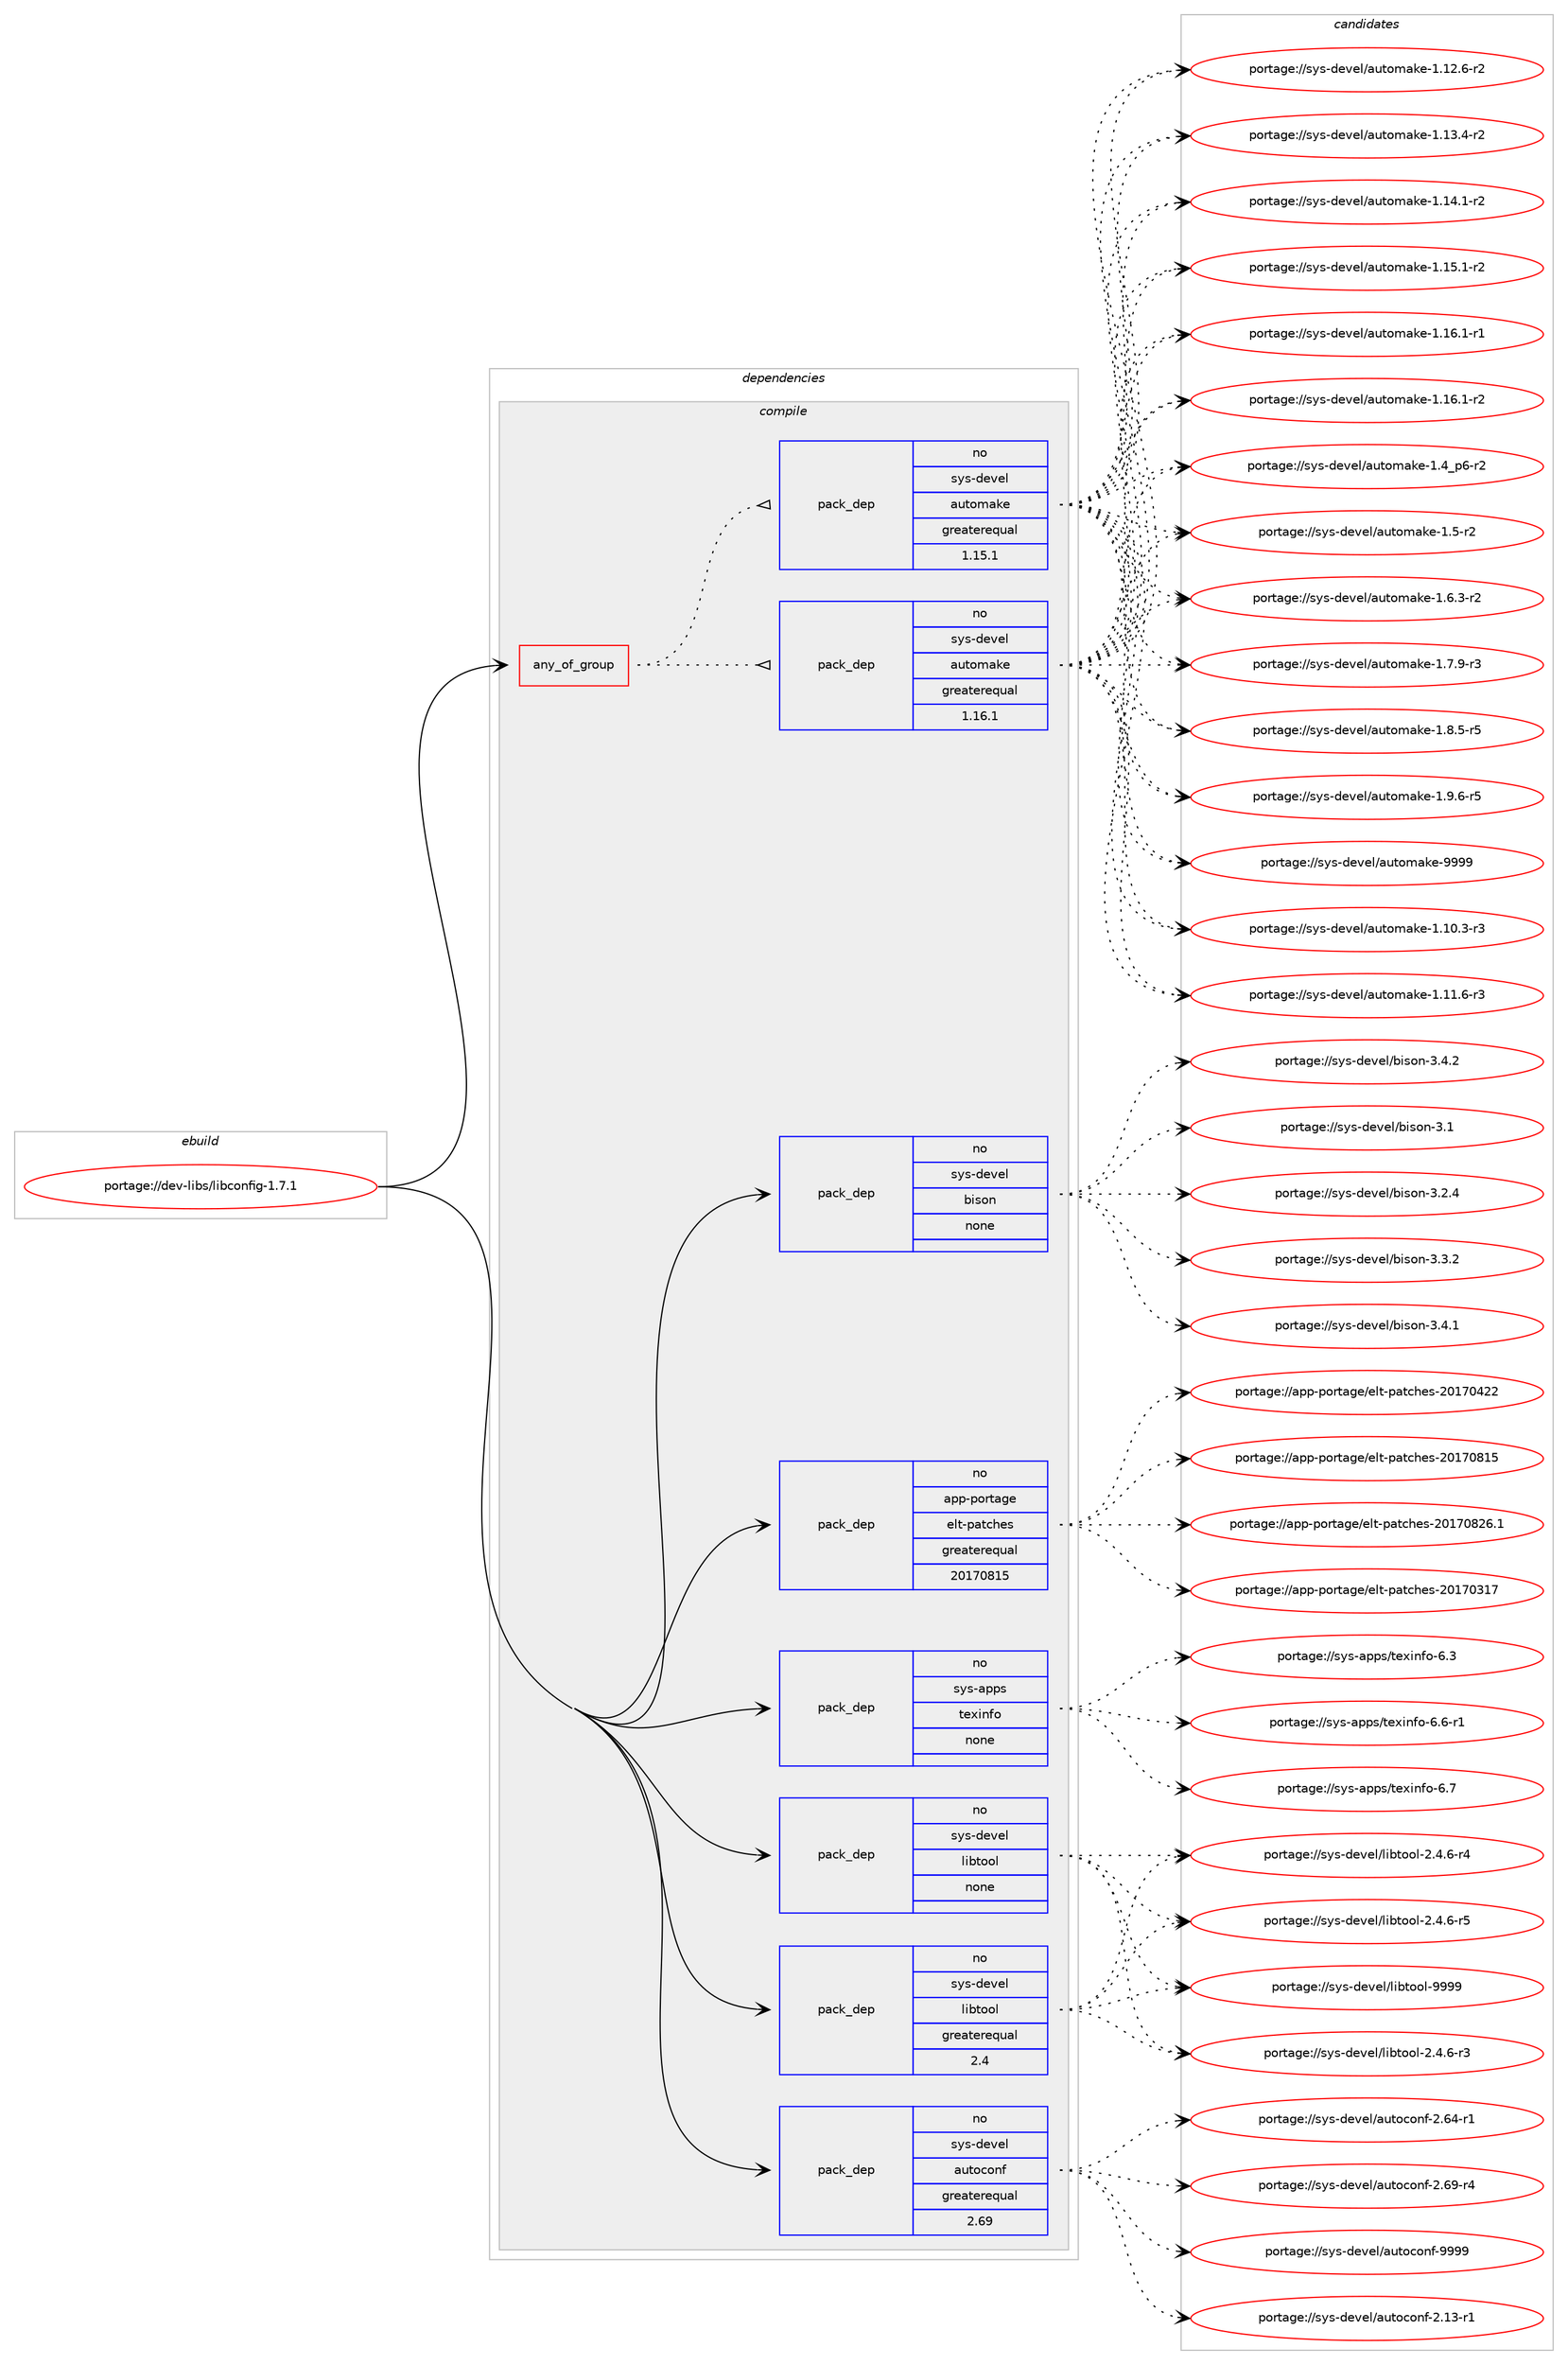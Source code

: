 digraph prolog {

# *************
# Graph options
# *************

newrank=true;
concentrate=true;
compound=true;
graph [rankdir=LR,fontname=Helvetica,fontsize=10,ranksep=1.5];#, ranksep=2.5, nodesep=0.2];
edge  [arrowhead=vee];
node  [fontname=Helvetica,fontsize=10];

# **********
# The ebuild
# **********

subgraph cluster_leftcol {
color=gray;
rank=same;
label=<<i>ebuild</i>>;
id [label="portage://dev-libs/libconfig-1.7.1", color=red, width=4, href="../dev-libs/libconfig-1.7.1.svg"];
}

# ****************
# The dependencies
# ****************

subgraph cluster_midcol {
color=gray;
label=<<i>dependencies</i>>;
subgraph cluster_compile {
fillcolor="#eeeeee";
style=filled;
label=<<i>compile</i>>;
subgraph any2920 {
dependency100119 [label=<<TABLE BORDER="0" CELLBORDER="1" CELLSPACING="0" CELLPADDING="4"><TR><TD CELLPADDING="10">any_of_group</TD></TR></TABLE>>, shape=none, color=red];subgraph pack76223 {
dependency100120 [label=<<TABLE BORDER="0" CELLBORDER="1" CELLSPACING="0" CELLPADDING="4" WIDTH="220"><TR><TD ROWSPAN="6" CELLPADDING="30">pack_dep</TD></TR><TR><TD WIDTH="110">no</TD></TR><TR><TD>sys-devel</TD></TR><TR><TD>automake</TD></TR><TR><TD>greaterequal</TD></TR><TR><TD>1.16.1</TD></TR></TABLE>>, shape=none, color=blue];
}
dependency100119:e -> dependency100120:w [weight=20,style="dotted",arrowhead="oinv"];
subgraph pack76224 {
dependency100121 [label=<<TABLE BORDER="0" CELLBORDER="1" CELLSPACING="0" CELLPADDING="4" WIDTH="220"><TR><TD ROWSPAN="6" CELLPADDING="30">pack_dep</TD></TR><TR><TD WIDTH="110">no</TD></TR><TR><TD>sys-devel</TD></TR><TR><TD>automake</TD></TR><TR><TD>greaterequal</TD></TR><TR><TD>1.15.1</TD></TR></TABLE>>, shape=none, color=blue];
}
dependency100119:e -> dependency100121:w [weight=20,style="dotted",arrowhead="oinv"];
}
id:e -> dependency100119:w [weight=20,style="solid",arrowhead="vee"];
subgraph pack76225 {
dependency100122 [label=<<TABLE BORDER="0" CELLBORDER="1" CELLSPACING="0" CELLPADDING="4" WIDTH="220"><TR><TD ROWSPAN="6" CELLPADDING="30">pack_dep</TD></TR><TR><TD WIDTH="110">no</TD></TR><TR><TD>app-portage</TD></TR><TR><TD>elt-patches</TD></TR><TR><TD>greaterequal</TD></TR><TR><TD>20170815</TD></TR></TABLE>>, shape=none, color=blue];
}
id:e -> dependency100122:w [weight=20,style="solid",arrowhead="vee"];
subgraph pack76226 {
dependency100123 [label=<<TABLE BORDER="0" CELLBORDER="1" CELLSPACING="0" CELLPADDING="4" WIDTH="220"><TR><TD ROWSPAN="6" CELLPADDING="30">pack_dep</TD></TR><TR><TD WIDTH="110">no</TD></TR><TR><TD>sys-apps</TD></TR><TR><TD>texinfo</TD></TR><TR><TD>none</TD></TR><TR><TD></TD></TR></TABLE>>, shape=none, color=blue];
}
id:e -> dependency100123:w [weight=20,style="solid",arrowhead="vee"];
subgraph pack76227 {
dependency100124 [label=<<TABLE BORDER="0" CELLBORDER="1" CELLSPACING="0" CELLPADDING="4" WIDTH="220"><TR><TD ROWSPAN="6" CELLPADDING="30">pack_dep</TD></TR><TR><TD WIDTH="110">no</TD></TR><TR><TD>sys-devel</TD></TR><TR><TD>autoconf</TD></TR><TR><TD>greaterequal</TD></TR><TR><TD>2.69</TD></TR></TABLE>>, shape=none, color=blue];
}
id:e -> dependency100124:w [weight=20,style="solid",arrowhead="vee"];
subgraph pack76228 {
dependency100125 [label=<<TABLE BORDER="0" CELLBORDER="1" CELLSPACING="0" CELLPADDING="4" WIDTH="220"><TR><TD ROWSPAN="6" CELLPADDING="30">pack_dep</TD></TR><TR><TD WIDTH="110">no</TD></TR><TR><TD>sys-devel</TD></TR><TR><TD>bison</TD></TR><TR><TD>none</TD></TR><TR><TD></TD></TR></TABLE>>, shape=none, color=blue];
}
id:e -> dependency100125:w [weight=20,style="solid",arrowhead="vee"];
subgraph pack76229 {
dependency100126 [label=<<TABLE BORDER="0" CELLBORDER="1" CELLSPACING="0" CELLPADDING="4" WIDTH="220"><TR><TD ROWSPAN="6" CELLPADDING="30">pack_dep</TD></TR><TR><TD WIDTH="110">no</TD></TR><TR><TD>sys-devel</TD></TR><TR><TD>libtool</TD></TR><TR><TD>greaterequal</TD></TR><TR><TD>2.4</TD></TR></TABLE>>, shape=none, color=blue];
}
id:e -> dependency100126:w [weight=20,style="solid",arrowhead="vee"];
subgraph pack76230 {
dependency100127 [label=<<TABLE BORDER="0" CELLBORDER="1" CELLSPACING="0" CELLPADDING="4" WIDTH="220"><TR><TD ROWSPAN="6" CELLPADDING="30">pack_dep</TD></TR><TR><TD WIDTH="110">no</TD></TR><TR><TD>sys-devel</TD></TR><TR><TD>libtool</TD></TR><TR><TD>none</TD></TR><TR><TD></TD></TR></TABLE>>, shape=none, color=blue];
}
id:e -> dependency100127:w [weight=20,style="solid",arrowhead="vee"];
}
subgraph cluster_compileandrun {
fillcolor="#eeeeee";
style=filled;
label=<<i>compile and run</i>>;
}
subgraph cluster_run {
fillcolor="#eeeeee";
style=filled;
label=<<i>run</i>>;
}
}

# **************
# The candidates
# **************

subgraph cluster_choices {
rank=same;
color=gray;
label=<<i>candidates</i>>;

subgraph choice76223 {
color=black;
nodesep=1;
choiceportage11512111545100101118101108479711711611110997107101454946494846514511451 [label="portage://sys-devel/automake-1.10.3-r3", color=red, width=4,href="../sys-devel/automake-1.10.3-r3.svg"];
choiceportage11512111545100101118101108479711711611110997107101454946494946544511451 [label="portage://sys-devel/automake-1.11.6-r3", color=red, width=4,href="../sys-devel/automake-1.11.6-r3.svg"];
choiceportage11512111545100101118101108479711711611110997107101454946495046544511450 [label="portage://sys-devel/automake-1.12.6-r2", color=red, width=4,href="../sys-devel/automake-1.12.6-r2.svg"];
choiceportage11512111545100101118101108479711711611110997107101454946495146524511450 [label="portage://sys-devel/automake-1.13.4-r2", color=red, width=4,href="../sys-devel/automake-1.13.4-r2.svg"];
choiceportage11512111545100101118101108479711711611110997107101454946495246494511450 [label="portage://sys-devel/automake-1.14.1-r2", color=red, width=4,href="../sys-devel/automake-1.14.1-r2.svg"];
choiceportage11512111545100101118101108479711711611110997107101454946495346494511450 [label="portage://sys-devel/automake-1.15.1-r2", color=red, width=4,href="../sys-devel/automake-1.15.1-r2.svg"];
choiceportage11512111545100101118101108479711711611110997107101454946495446494511449 [label="portage://sys-devel/automake-1.16.1-r1", color=red, width=4,href="../sys-devel/automake-1.16.1-r1.svg"];
choiceportage11512111545100101118101108479711711611110997107101454946495446494511450 [label="portage://sys-devel/automake-1.16.1-r2", color=red, width=4,href="../sys-devel/automake-1.16.1-r2.svg"];
choiceportage115121115451001011181011084797117116111109971071014549465295112544511450 [label="portage://sys-devel/automake-1.4_p6-r2", color=red, width=4,href="../sys-devel/automake-1.4_p6-r2.svg"];
choiceportage11512111545100101118101108479711711611110997107101454946534511450 [label="portage://sys-devel/automake-1.5-r2", color=red, width=4,href="../sys-devel/automake-1.5-r2.svg"];
choiceportage115121115451001011181011084797117116111109971071014549465446514511450 [label="portage://sys-devel/automake-1.6.3-r2", color=red, width=4,href="../sys-devel/automake-1.6.3-r2.svg"];
choiceportage115121115451001011181011084797117116111109971071014549465546574511451 [label="portage://sys-devel/automake-1.7.9-r3", color=red, width=4,href="../sys-devel/automake-1.7.9-r3.svg"];
choiceportage115121115451001011181011084797117116111109971071014549465646534511453 [label="portage://sys-devel/automake-1.8.5-r5", color=red, width=4,href="../sys-devel/automake-1.8.5-r5.svg"];
choiceportage115121115451001011181011084797117116111109971071014549465746544511453 [label="portage://sys-devel/automake-1.9.6-r5", color=red, width=4,href="../sys-devel/automake-1.9.6-r5.svg"];
choiceportage115121115451001011181011084797117116111109971071014557575757 [label="portage://sys-devel/automake-9999", color=red, width=4,href="../sys-devel/automake-9999.svg"];
dependency100120:e -> choiceportage11512111545100101118101108479711711611110997107101454946494846514511451:w [style=dotted,weight="100"];
dependency100120:e -> choiceportage11512111545100101118101108479711711611110997107101454946494946544511451:w [style=dotted,weight="100"];
dependency100120:e -> choiceportage11512111545100101118101108479711711611110997107101454946495046544511450:w [style=dotted,weight="100"];
dependency100120:e -> choiceportage11512111545100101118101108479711711611110997107101454946495146524511450:w [style=dotted,weight="100"];
dependency100120:e -> choiceportage11512111545100101118101108479711711611110997107101454946495246494511450:w [style=dotted,weight="100"];
dependency100120:e -> choiceportage11512111545100101118101108479711711611110997107101454946495346494511450:w [style=dotted,weight="100"];
dependency100120:e -> choiceportage11512111545100101118101108479711711611110997107101454946495446494511449:w [style=dotted,weight="100"];
dependency100120:e -> choiceportage11512111545100101118101108479711711611110997107101454946495446494511450:w [style=dotted,weight="100"];
dependency100120:e -> choiceportage115121115451001011181011084797117116111109971071014549465295112544511450:w [style=dotted,weight="100"];
dependency100120:e -> choiceportage11512111545100101118101108479711711611110997107101454946534511450:w [style=dotted,weight="100"];
dependency100120:e -> choiceportage115121115451001011181011084797117116111109971071014549465446514511450:w [style=dotted,weight="100"];
dependency100120:e -> choiceportage115121115451001011181011084797117116111109971071014549465546574511451:w [style=dotted,weight="100"];
dependency100120:e -> choiceportage115121115451001011181011084797117116111109971071014549465646534511453:w [style=dotted,weight="100"];
dependency100120:e -> choiceportage115121115451001011181011084797117116111109971071014549465746544511453:w [style=dotted,weight="100"];
dependency100120:e -> choiceportage115121115451001011181011084797117116111109971071014557575757:w [style=dotted,weight="100"];
}
subgraph choice76224 {
color=black;
nodesep=1;
choiceportage11512111545100101118101108479711711611110997107101454946494846514511451 [label="portage://sys-devel/automake-1.10.3-r3", color=red, width=4,href="../sys-devel/automake-1.10.3-r3.svg"];
choiceportage11512111545100101118101108479711711611110997107101454946494946544511451 [label="portage://sys-devel/automake-1.11.6-r3", color=red, width=4,href="../sys-devel/automake-1.11.6-r3.svg"];
choiceportage11512111545100101118101108479711711611110997107101454946495046544511450 [label="portage://sys-devel/automake-1.12.6-r2", color=red, width=4,href="../sys-devel/automake-1.12.6-r2.svg"];
choiceportage11512111545100101118101108479711711611110997107101454946495146524511450 [label="portage://sys-devel/automake-1.13.4-r2", color=red, width=4,href="../sys-devel/automake-1.13.4-r2.svg"];
choiceportage11512111545100101118101108479711711611110997107101454946495246494511450 [label="portage://sys-devel/automake-1.14.1-r2", color=red, width=4,href="../sys-devel/automake-1.14.1-r2.svg"];
choiceportage11512111545100101118101108479711711611110997107101454946495346494511450 [label="portage://sys-devel/automake-1.15.1-r2", color=red, width=4,href="../sys-devel/automake-1.15.1-r2.svg"];
choiceportage11512111545100101118101108479711711611110997107101454946495446494511449 [label="portage://sys-devel/automake-1.16.1-r1", color=red, width=4,href="../sys-devel/automake-1.16.1-r1.svg"];
choiceportage11512111545100101118101108479711711611110997107101454946495446494511450 [label="portage://sys-devel/automake-1.16.1-r2", color=red, width=4,href="../sys-devel/automake-1.16.1-r2.svg"];
choiceportage115121115451001011181011084797117116111109971071014549465295112544511450 [label="portage://sys-devel/automake-1.4_p6-r2", color=red, width=4,href="../sys-devel/automake-1.4_p6-r2.svg"];
choiceportage11512111545100101118101108479711711611110997107101454946534511450 [label="portage://sys-devel/automake-1.5-r2", color=red, width=4,href="../sys-devel/automake-1.5-r2.svg"];
choiceportage115121115451001011181011084797117116111109971071014549465446514511450 [label="portage://sys-devel/automake-1.6.3-r2", color=red, width=4,href="../sys-devel/automake-1.6.3-r2.svg"];
choiceportage115121115451001011181011084797117116111109971071014549465546574511451 [label="portage://sys-devel/automake-1.7.9-r3", color=red, width=4,href="../sys-devel/automake-1.7.9-r3.svg"];
choiceportage115121115451001011181011084797117116111109971071014549465646534511453 [label="portage://sys-devel/automake-1.8.5-r5", color=red, width=4,href="../sys-devel/automake-1.8.5-r5.svg"];
choiceportage115121115451001011181011084797117116111109971071014549465746544511453 [label="portage://sys-devel/automake-1.9.6-r5", color=red, width=4,href="../sys-devel/automake-1.9.6-r5.svg"];
choiceportage115121115451001011181011084797117116111109971071014557575757 [label="portage://sys-devel/automake-9999", color=red, width=4,href="../sys-devel/automake-9999.svg"];
dependency100121:e -> choiceportage11512111545100101118101108479711711611110997107101454946494846514511451:w [style=dotted,weight="100"];
dependency100121:e -> choiceportage11512111545100101118101108479711711611110997107101454946494946544511451:w [style=dotted,weight="100"];
dependency100121:e -> choiceportage11512111545100101118101108479711711611110997107101454946495046544511450:w [style=dotted,weight="100"];
dependency100121:e -> choiceportage11512111545100101118101108479711711611110997107101454946495146524511450:w [style=dotted,weight="100"];
dependency100121:e -> choiceportage11512111545100101118101108479711711611110997107101454946495246494511450:w [style=dotted,weight="100"];
dependency100121:e -> choiceportage11512111545100101118101108479711711611110997107101454946495346494511450:w [style=dotted,weight="100"];
dependency100121:e -> choiceportage11512111545100101118101108479711711611110997107101454946495446494511449:w [style=dotted,weight="100"];
dependency100121:e -> choiceportage11512111545100101118101108479711711611110997107101454946495446494511450:w [style=dotted,weight="100"];
dependency100121:e -> choiceportage115121115451001011181011084797117116111109971071014549465295112544511450:w [style=dotted,weight="100"];
dependency100121:e -> choiceportage11512111545100101118101108479711711611110997107101454946534511450:w [style=dotted,weight="100"];
dependency100121:e -> choiceportage115121115451001011181011084797117116111109971071014549465446514511450:w [style=dotted,weight="100"];
dependency100121:e -> choiceportage115121115451001011181011084797117116111109971071014549465546574511451:w [style=dotted,weight="100"];
dependency100121:e -> choiceportage115121115451001011181011084797117116111109971071014549465646534511453:w [style=dotted,weight="100"];
dependency100121:e -> choiceportage115121115451001011181011084797117116111109971071014549465746544511453:w [style=dotted,weight="100"];
dependency100121:e -> choiceportage115121115451001011181011084797117116111109971071014557575757:w [style=dotted,weight="100"];
}
subgraph choice76225 {
color=black;
nodesep=1;
choiceportage97112112451121111141169710310147101108116451129711699104101115455048495548514955 [label="portage://app-portage/elt-patches-20170317", color=red, width=4,href="../app-portage/elt-patches-20170317.svg"];
choiceportage97112112451121111141169710310147101108116451129711699104101115455048495548525050 [label="portage://app-portage/elt-patches-20170422", color=red, width=4,href="../app-portage/elt-patches-20170422.svg"];
choiceportage97112112451121111141169710310147101108116451129711699104101115455048495548564953 [label="portage://app-portage/elt-patches-20170815", color=red, width=4,href="../app-portage/elt-patches-20170815.svg"];
choiceportage971121124511211111411697103101471011081164511297116991041011154550484955485650544649 [label="portage://app-portage/elt-patches-20170826.1", color=red, width=4,href="../app-portage/elt-patches-20170826.1.svg"];
dependency100122:e -> choiceportage97112112451121111141169710310147101108116451129711699104101115455048495548514955:w [style=dotted,weight="100"];
dependency100122:e -> choiceportage97112112451121111141169710310147101108116451129711699104101115455048495548525050:w [style=dotted,weight="100"];
dependency100122:e -> choiceportage97112112451121111141169710310147101108116451129711699104101115455048495548564953:w [style=dotted,weight="100"];
dependency100122:e -> choiceportage971121124511211111411697103101471011081164511297116991041011154550484955485650544649:w [style=dotted,weight="100"];
}
subgraph choice76226 {
color=black;
nodesep=1;
choiceportage11512111545971121121154711610112010511010211145544651 [label="portage://sys-apps/texinfo-6.3", color=red, width=4,href="../sys-apps/texinfo-6.3.svg"];
choiceportage115121115459711211211547116101120105110102111455446544511449 [label="portage://sys-apps/texinfo-6.6-r1", color=red, width=4,href="../sys-apps/texinfo-6.6-r1.svg"];
choiceportage11512111545971121121154711610112010511010211145544655 [label="portage://sys-apps/texinfo-6.7", color=red, width=4,href="../sys-apps/texinfo-6.7.svg"];
dependency100123:e -> choiceportage11512111545971121121154711610112010511010211145544651:w [style=dotted,weight="100"];
dependency100123:e -> choiceportage115121115459711211211547116101120105110102111455446544511449:w [style=dotted,weight="100"];
dependency100123:e -> choiceportage11512111545971121121154711610112010511010211145544655:w [style=dotted,weight="100"];
}
subgraph choice76227 {
color=black;
nodesep=1;
choiceportage1151211154510010111810110847971171161119911111010245504649514511449 [label="portage://sys-devel/autoconf-2.13-r1", color=red, width=4,href="../sys-devel/autoconf-2.13-r1.svg"];
choiceportage1151211154510010111810110847971171161119911111010245504654524511449 [label="portage://sys-devel/autoconf-2.64-r1", color=red, width=4,href="../sys-devel/autoconf-2.64-r1.svg"];
choiceportage1151211154510010111810110847971171161119911111010245504654574511452 [label="portage://sys-devel/autoconf-2.69-r4", color=red, width=4,href="../sys-devel/autoconf-2.69-r4.svg"];
choiceportage115121115451001011181011084797117116111991111101024557575757 [label="portage://sys-devel/autoconf-9999", color=red, width=4,href="../sys-devel/autoconf-9999.svg"];
dependency100124:e -> choiceportage1151211154510010111810110847971171161119911111010245504649514511449:w [style=dotted,weight="100"];
dependency100124:e -> choiceportage1151211154510010111810110847971171161119911111010245504654524511449:w [style=dotted,weight="100"];
dependency100124:e -> choiceportage1151211154510010111810110847971171161119911111010245504654574511452:w [style=dotted,weight="100"];
dependency100124:e -> choiceportage115121115451001011181011084797117116111991111101024557575757:w [style=dotted,weight="100"];
}
subgraph choice76228 {
color=black;
nodesep=1;
choiceportage11512111545100101118101108479810511511111045514649 [label="portage://sys-devel/bison-3.1", color=red, width=4,href="../sys-devel/bison-3.1.svg"];
choiceportage115121115451001011181011084798105115111110455146504652 [label="portage://sys-devel/bison-3.2.4", color=red, width=4,href="../sys-devel/bison-3.2.4.svg"];
choiceportage115121115451001011181011084798105115111110455146514650 [label="portage://sys-devel/bison-3.3.2", color=red, width=4,href="../sys-devel/bison-3.3.2.svg"];
choiceportage115121115451001011181011084798105115111110455146524649 [label="portage://sys-devel/bison-3.4.1", color=red, width=4,href="../sys-devel/bison-3.4.1.svg"];
choiceportage115121115451001011181011084798105115111110455146524650 [label="portage://sys-devel/bison-3.4.2", color=red, width=4,href="../sys-devel/bison-3.4.2.svg"];
dependency100125:e -> choiceportage11512111545100101118101108479810511511111045514649:w [style=dotted,weight="100"];
dependency100125:e -> choiceportage115121115451001011181011084798105115111110455146504652:w [style=dotted,weight="100"];
dependency100125:e -> choiceportage115121115451001011181011084798105115111110455146514650:w [style=dotted,weight="100"];
dependency100125:e -> choiceportage115121115451001011181011084798105115111110455146524649:w [style=dotted,weight="100"];
dependency100125:e -> choiceportage115121115451001011181011084798105115111110455146524650:w [style=dotted,weight="100"];
}
subgraph choice76229 {
color=black;
nodesep=1;
choiceportage1151211154510010111810110847108105981161111111084550465246544511451 [label="portage://sys-devel/libtool-2.4.6-r3", color=red, width=4,href="../sys-devel/libtool-2.4.6-r3.svg"];
choiceportage1151211154510010111810110847108105981161111111084550465246544511452 [label="portage://sys-devel/libtool-2.4.6-r4", color=red, width=4,href="../sys-devel/libtool-2.4.6-r4.svg"];
choiceportage1151211154510010111810110847108105981161111111084550465246544511453 [label="portage://sys-devel/libtool-2.4.6-r5", color=red, width=4,href="../sys-devel/libtool-2.4.6-r5.svg"];
choiceportage1151211154510010111810110847108105981161111111084557575757 [label="portage://sys-devel/libtool-9999", color=red, width=4,href="../sys-devel/libtool-9999.svg"];
dependency100126:e -> choiceportage1151211154510010111810110847108105981161111111084550465246544511451:w [style=dotted,weight="100"];
dependency100126:e -> choiceportage1151211154510010111810110847108105981161111111084550465246544511452:w [style=dotted,weight="100"];
dependency100126:e -> choiceportage1151211154510010111810110847108105981161111111084550465246544511453:w [style=dotted,weight="100"];
dependency100126:e -> choiceportage1151211154510010111810110847108105981161111111084557575757:w [style=dotted,weight="100"];
}
subgraph choice76230 {
color=black;
nodesep=1;
choiceportage1151211154510010111810110847108105981161111111084550465246544511451 [label="portage://sys-devel/libtool-2.4.6-r3", color=red, width=4,href="../sys-devel/libtool-2.4.6-r3.svg"];
choiceportage1151211154510010111810110847108105981161111111084550465246544511452 [label="portage://sys-devel/libtool-2.4.6-r4", color=red, width=4,href="../sys-devel/libtool-2.4.6-r4.svg"];
choiceportage1151211154510010111810110847108105981161111111084550465246544511453 [label="portage://sys-devel/libtool-2.4.6-r5", color=red, width=4,href="../sys-devel/libtool-2.4.6-r5.svg"];
choiceportage1151211154510010111810110847108105981161111111084557575757 [label="portage://sys-devel/libtool-9999", color=red, width=4,href="../sys-devel/libtool-9999.svg"];
dependency100127:e -> choiceportage1151211154510010111810110847108105981161111111084550465246544511451:w [style=dotted,weight="100"];
dependency100127:e -> choiceportage1151211154510010111810110847108105981161111111084550465246544511452:w [style=dotted,weight="100"];
dependency100127:e -> choiceportage1151211154510010111810110847108105981161111111084550465246544511453:w [style=dotted,weight="100"];
dependency100127:e -> choiceportage1151211154510010111810110847108105981161111111084557575757:w [style=dotted,weight="100"];
}
}

}
